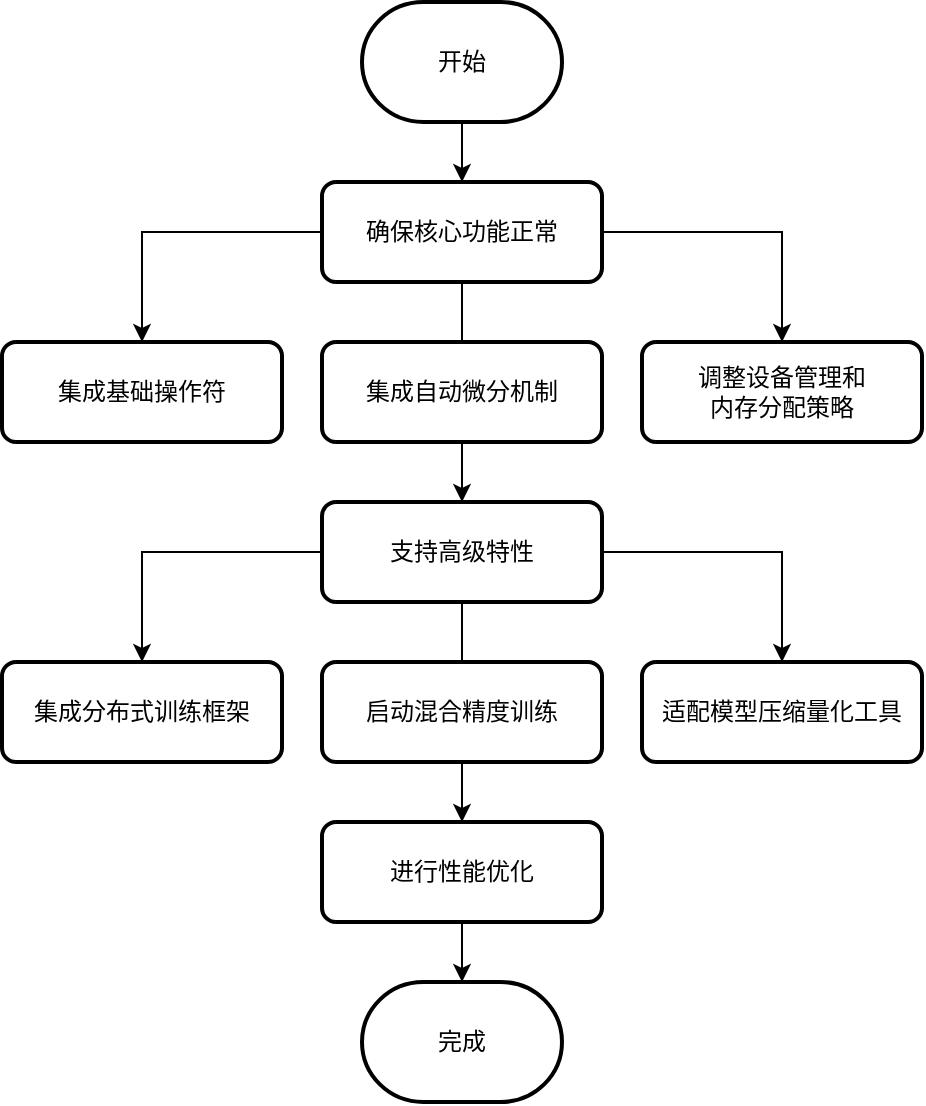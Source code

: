 <mxfile version="24.7.7">
  <diagram name="第 1 页" id="nXi7DUNsmYNW9hoYbPo3">
    <mxGraphModel dx="620" dy="635" grid="1" gridSize="10" guides="1" tooltips="1" connect="1" arrows="1" fold="1" page="1" pageScale="1" pageWidth="827" pageHeight="1169" math="0" shadow="0">
      <root>
        <mxCell id="0" />
        <mxCell id="1" parent="0" />
        <mxCell id="KKuV9p1igcqyzRUYkqMb-2" value="开始" style="strokeWidth=2;html=1;shape=mxgraph.flowchart.terminator;whiteSpace=wrap;" vertex="1" parent="1">
          <mxGeometry x="460" y="80" width="100" height="60" as="geometry" />
        </mxCell>
        <mxCell id="KKuV9p1igcqyzRUYkqMb-3" value="完成" style="strokeWidth=2;html=1;shape=mxgraph.flowchart.terminator;whiteSpace=wrap;" vertex="1" parent="1">
          <mxGeometry x="460" y="570" width="100" height="60" as="geometry" />
        </mxCell>
        <mxCell id="KKuV9p1igcqyzRUYkqMb-15" value="" style="edgeStyle=orthogonalEdgeStyle;rounded=0;orthogonalLoop=1;jettySize=auto;html=1;" edge="1" parent="1" source="KKuV9p1igcqyzRUYkqMb-5" target="KKuV9p1igcqyzRUYkqMb-7">
          <mxGeometry relative="1" as="geometry" />
        </mxCell>
        <mxCell id="KKuV9p1igcqyzRUYkqMb-5" value="确保核心功能正常" style="rounded=1;whiteSpace=wrap;html=1;absoluteArcSize=1;arcSize=14;strokeWidth=2;" vertex="1" parent="1">
          <mxGeometry x="440" y="170" width="140" height="50" as="geometry" />
        </mxCell>
        <mxCell id="KKuV9p1igcqyzRUYkqMb-6" value="集成自动微分机制" style="rounded=1;whiteSpace=wrap;html=1;absoluteArcSize=1;arcSize=14;strokeWidth=2;" vertex="1" parent="1">
          <mxGeometry x="440" y="250" width="140" height="50" as="geometry" />
        </mxCell>
        <mxCell id="KKuV9p1igcqyzRUYkqMb-18" value="" style="edgeStyle=orthogonalEdgeStyle;rounded=0;orthogonalLoop=1;jettySize=auto;html=1;" edge="1" parent="1" source="KKuV9p1igcqyzRUYkqMb-7" target="KKuV9p1igcqyzRUYkqMb-9">
          <mxGeometry relative="1" as="geometry" />
        </mxCell>
        <mxCell id="KKuV9p1igcqyzRUYkqMb-7" value="支持高级特性" style="rounded=1;whiteSpace=wrap;html=1;absoluteArcSize=1;arcSize=14;strokeWidth=2;" vertex="1" parent="1">
          <mxGeometry x="440" y="330" width="140" height="50" as="geometry" />
        </mxCell>
        <mxCell id="KKuV9p1igcqyzRUYkqMb-8" value="启动混合精度训练" style="rounded=1;whiteSpace=wrap;html=1;absoluteArcSize=1;arcSize=14;strokeWidth=2;" vertex="1" parent="1">
          <mxGeometry x="440" y="410" width="140" height="50" as="geometry" />
        </mxCell>
        <mxCell id="KKuV9p1igcqyzRUYkqMb-24" value="" style="edgeStyle=orthogonalEdgeStyle;rounded=0;orthogonalLoop=1;jettySize=auto;html=1;" edge="1" parent="1" source="KKuV9p1igcqyzRUYkqMb-9" target="KKuV9p1igcqyzRUYkqMb-3">
          <mxGeometry relative="1" as="geometry" />
        </mxCell>
        <mxCell id="KKuV9p1igcqyzRUYkqMb-9" value="进行性能优化" style="rounded=1;whiteSpace=wrap;html=1;absoluteArcSize=1;arcSize=14;strokeWidth=2;" vertex="1" parent="1">
          <mxGeometry x="440" y="490" width="140" height="50" as="geometry" />
        </mxCell>
        <mxCell id="KKuV9p1igcqyzRUYkqMb-10" value="调整设备管理和&lt;br&gt;内存分配策略" style="rounded=1;whiteSpace=wrap;html=1;absoluteArcSize=1;arcSize=14;strokeWidth=2;" vertex="1" parent="1">
          <mxGeometry x="600" y="250" width="140" height="50" as="geometry" />
        </mxCell>
        <mxCell id="KKuV9p1igcqyzRUYkqMb-11" value="集成基础操作符" style="rounded=1;whiteSpace=wrap;html=1;absoluteArcSize=1;arcSize=14;strokeWidth=2;" vertex="1" parent="1">
          <mxGeometry x="280" y="250" width="140" height="50" as="geometry" />
        </mxCell>
        <mxCell id="KKuV9p1igcqyzRUYkqMb-12" value="适配模型压缩量化工具" style="rounded=1;whiteSpace=wrap;html=1;absoluteArcSize=1;arcSize=14;strokeWidth=2;" vertex="1" parent="1">
          <mxGeometry x="600" y="410" width="140" height="50" as="geometry" />
        </mxCell>
        <mxCell id="KKuV9p1igcqyzRUYkqMb-13" value="集成分布式训练框架" style="rounded=1;whiteSpace=wrap;html=1;absoluteArcSize=1;arcSize=14;strokeWidth=2;" vertex="1" parent="1">
          <mxGeometry x="280" y="410" width="140" height="50" as="geometry" />
        </mxCell>
        <mxCell id="KKuV9p1igcqyzRUYkqMb-14" value="" style="endArrow=classic;html=1;rounded=0;exitX=0.5;exitY=1;exitDx=0;exitDy=0;exitPerimeter=0;entryX=0.5;entryY=0;entryDx=0;entryDy=0;" edge="1" parent="1" source="KKuV9p1igcqyzRUYkqMb-2" target="KKuV9p1igcqyzRUYkqMb-5">
          <mxGeometry width="50" height="50" relative="1" as="geometry">
            <mxPoint x="500" y="320" as="sourcePoint" />
            <mxPoint x="550" y="270" as="targetPoint" />
          </mxGeometry>
        </mxCell>
        <mxCell id="KKuV9p1igcqyzRUYkqMb-20" value="" style="endArrow=classic;html=1;rounded=0;exitX=0;exitY=0.5;exitDx=0;exitDy=0;entryX=0.5;entryY=0;entryDx=0;entryDy=0;" edge="1" parent="1" source="KKuV9p1igcqyzRUYkqMb-5" target="KKuV9p1igcqyzRUYkqMb-11">
          <mxGeometry width="50" height="50" relative="1" as="geometry">
            <mxPoint x="500" y="320" as="sourcePoint" />
            <mxPoint x="550" y="270" as="targetPoint" />
            <Array as="points">
              <mxPoint x="350" y="195" />
            </Array>
          </mxGeometry>
        </mxCell>
        <mxCell id="KKuV9p1igcqyzRUYkqMb-21" value="" style="endArrow=classic;html=1;rounded=0;exitX=1;exitY=0.5;exitDx=0;exitDy=0;entryX=0.5;entryY=0;entryDx=0;entryDy=0;" edge="1" parent="1" source="KKuV9p1igcqyzRUYkqMb-5" target="KKuV9p1igcqyzRUYkqMb-10">
          <mxGeometry width="50" height="50" relative="1" as="geometry">
            <mxPoint x="450" y="205" as="sourcePoint" />
            <mxPoint x="360" y="260" as="targetPoint" />
            <Array as="points">
              <mxPoint x="670" y="195" />
            </Array>
          </mxGeometry>
        </mxCell>
        <mxCell id="KKuV9p1igcqyzRUYkqMb-22" value="" style="endArrow=classic;html=1;rounded=0;exitX=0;exitY=0.5;exitDx=0;exitDy=0;entryX=0.5;entryY=0;entryDx=0;entryDy=0;" edge="1" parent="1">
          <mxGeometry width="50" height="50" relative="1" as="geometry">
            <mxPoint x="440" y="355" as="sourcePoint" />
            <mxPoint x="350" y="410" as="targetPoint" />
            <Array as="points">
              <mxPoint x="350" y="355" />
            </Array>
          </mxGeometry>
        </mxCell>
        <mxCell id="KKuV9p1igcqyzRUYkqMb-23" value="" style="endArrow=classic;html=1;rounded=0;exitX=1;exitY=0.5;exitDx=0;exitDy=0;entryX=0.5;entryY=0;entryDx=0;entryDy=0;" edge="1" parent="1">
          <mxGeometry width="50" height="50" relative="1" as="geometry">
            <mxPoint x="580" y="355" as="sourcePoint" />
            <mxPoint x="670" y="410" as="targetPoint" />
            <Array as="points">
              <mxPoint x="670" y="355" />
            </Array>
          </mxGeometry>
        </mxCell>
      </root>
    </mxGraphModel>
  </diagram>
</mxfile>
